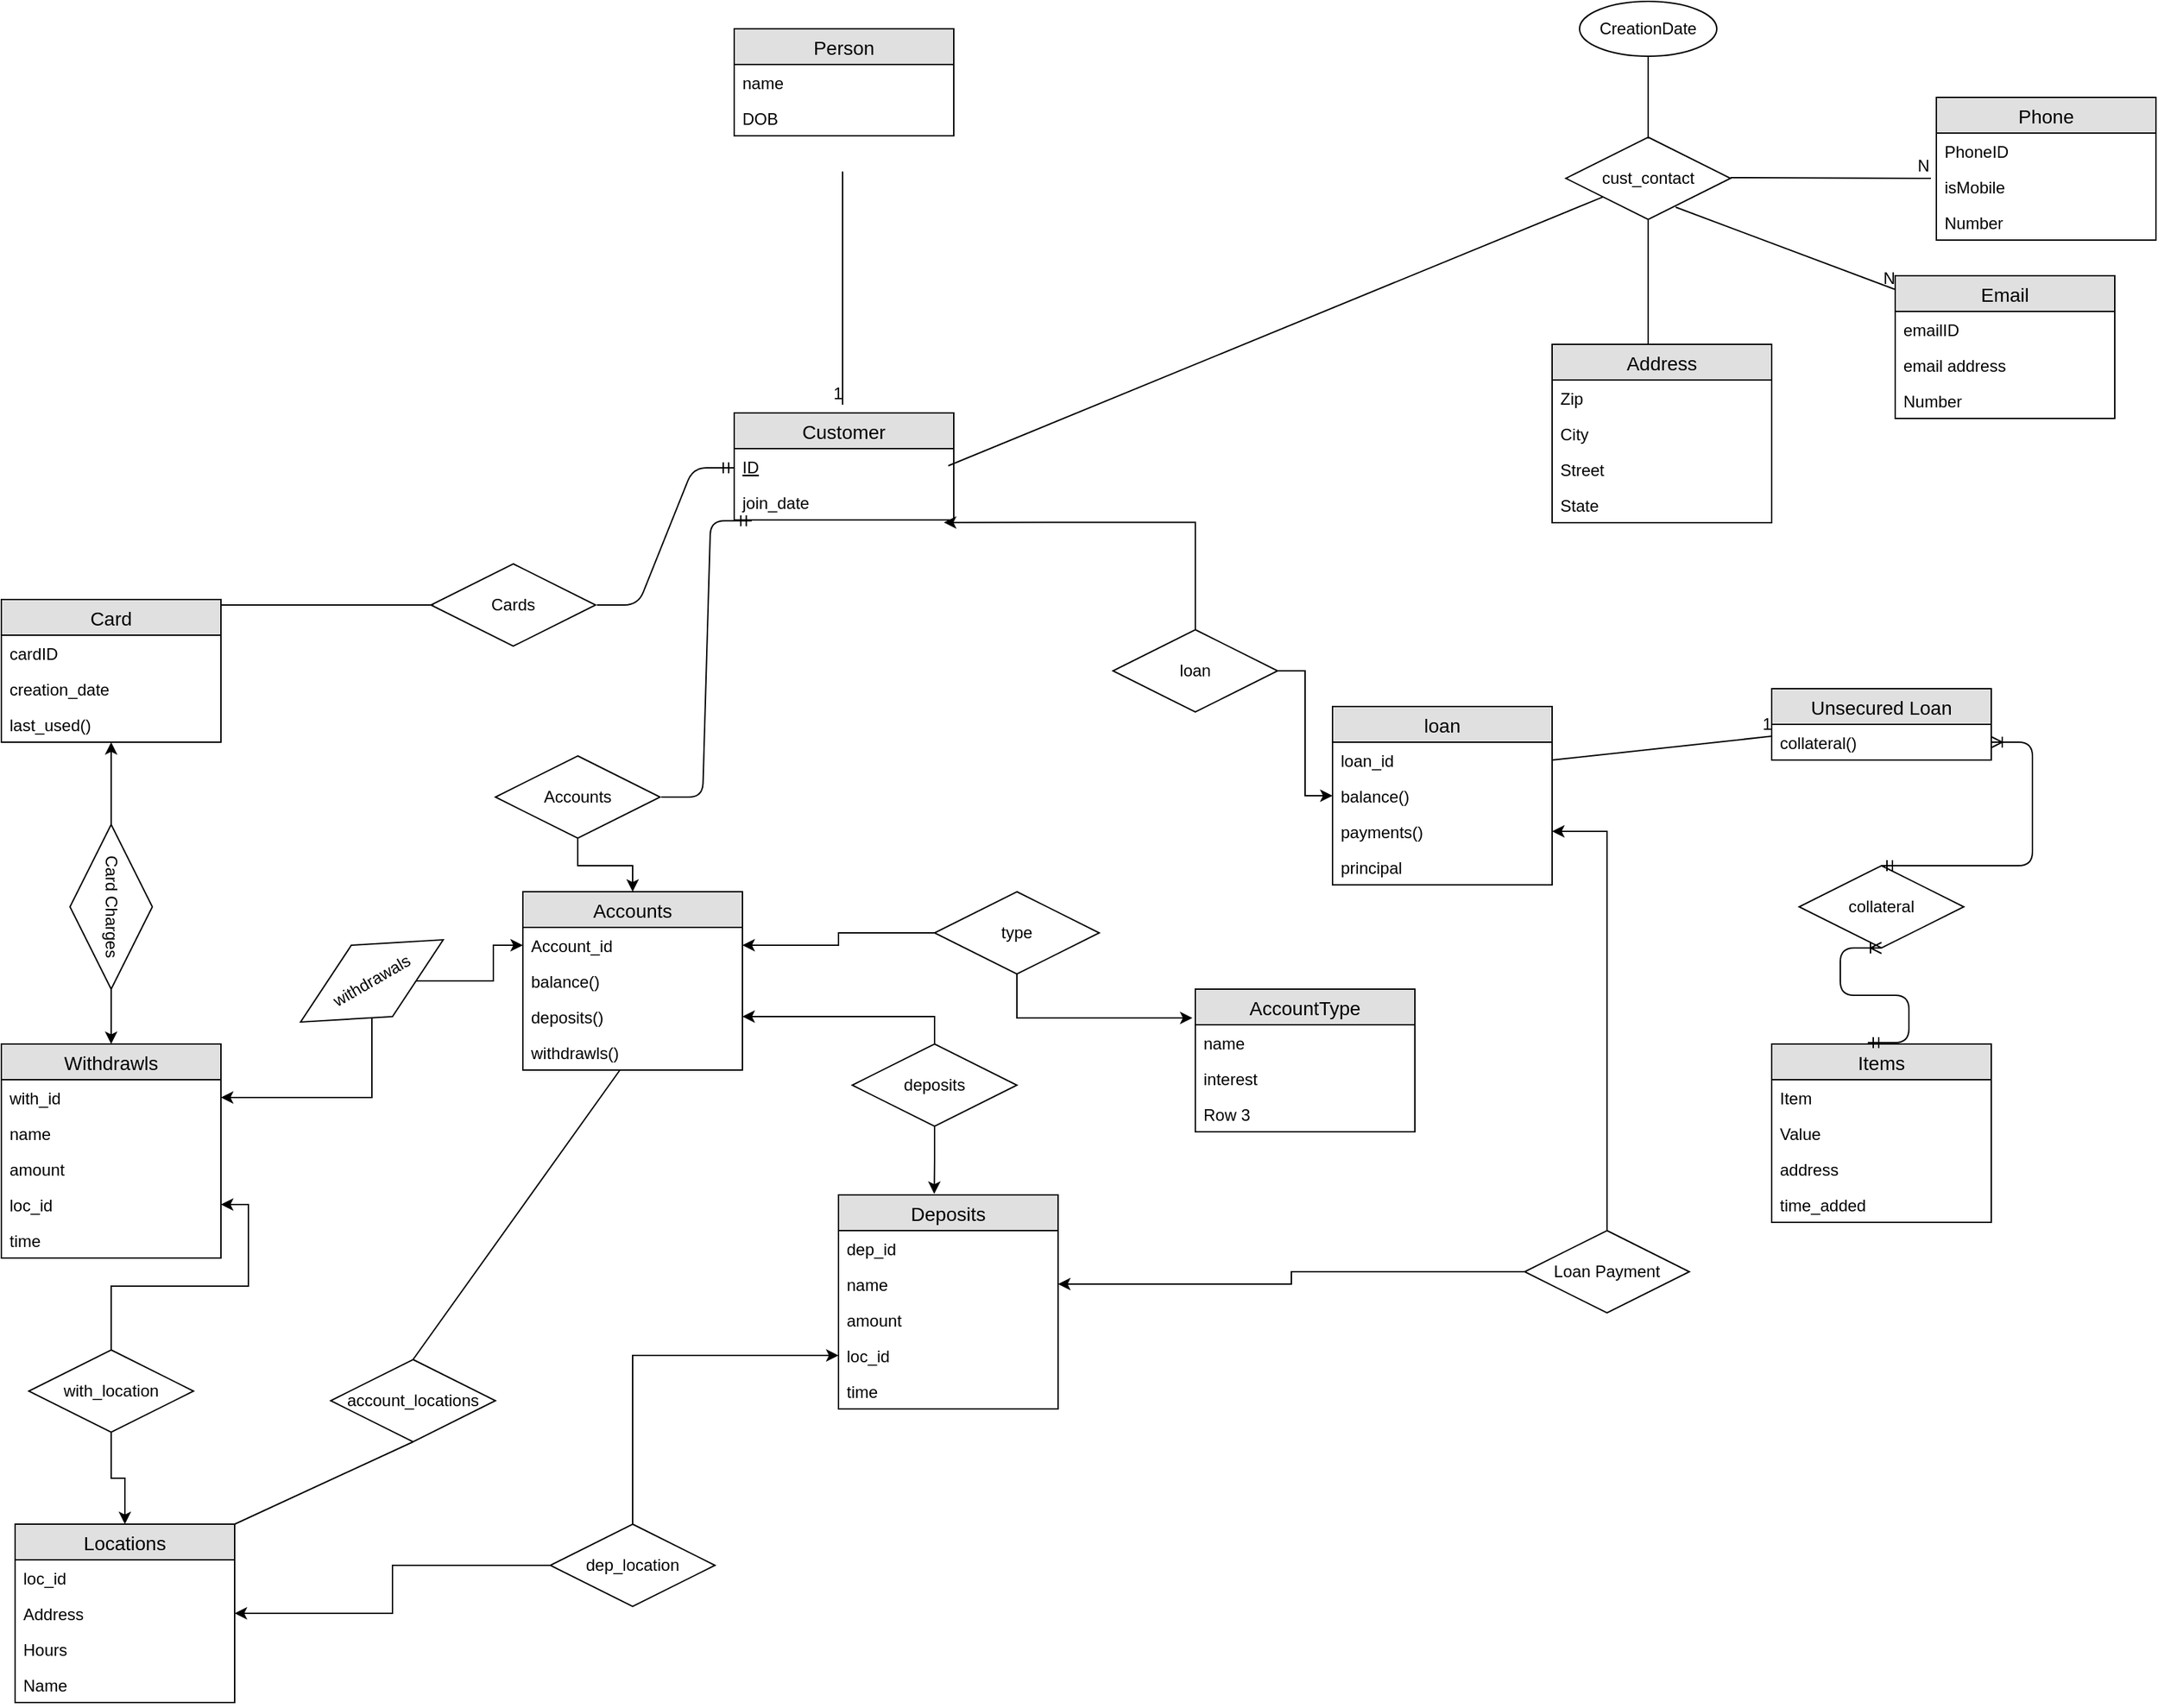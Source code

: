 <mxfile version="12.8.4" type="device"><diagram id="C5RBs43oDa-KdzZeNtuy" name="Page-1"><mxGraphModel dx="1240" dy="647" grid="1" gridSize="10" guides="1" tooltips="1" connect="1" arrows="1" fold="1" page="1" pageScale="1" pageWidth="1600" pageHeight="900" math="0" shadow="0"><root><mxCell id="WIyWlLk6GJQsqaUBKTNV-0"/><mxCell id="WIyWlLk6GJQsqaUBKTNV-1" parent="WIyWlLk6GJQsqaUBKTNV-0"/><mxCell id="SJOalxwXmV7CWsOkklW5-0" value="Person" style="swimlane;fontStyle=0;childLayout=stackLayout;horizontal=1;startSize=26;fillColor=#e0e0e0;horizontalStack=0;resizeParent=1;resizeParentMax=0;resizeLast=0;collapsible=1;marginBottom=0;swimlaneFillColor=#ffffff;align=center;fontSize=14;" parent="WIyWlLk6GJQsqaUBKTNV-1" vertex="1"><mxGeometry x="594" y="20" width="160" height="78" as="geometry"/></mxCell><mxCell id="SJOalxwXmV7CWsOkklW5-1" value="name&#10;" style="text;strokeColor=none;fillColor=none;spacingLeft=4;spacingRight=4;overflow=hidden;rotatable=0;points=[[0,0.5],[1,0.5]];portConstraint=eastwest;fontSize=12;" parent="SJOalxwXmV7CWsOkklW5-0" vertex="1"><mxGeometry y="26" width="160" height="26" as="geometry"/></mxCell><mxCell id="SJOalxwXmV7CWsOkklW5-3" value="DOB" style="text;strokeColor=none;fillColor=none;spacingLeft=4;spacingRight=4;overflow=hidden;rotatable=0;points=[[0,0.5],[1,0.5]];portConstraint=eastwest;fontSize=12;" parent="SJOalxwXmV7CWsOkklW5-0" vertex="1"><mxGeometry y="52" width="160" height="26" as="geometry"/></mxCell><mxCell id="SJOalxwXmV7CWsOkklW5-4" value="" style="endArrow=none;html=1;rounded=0;" parent="WIyWlLk6GJQsqaUBKTNV-1" edge="1"><mxGeometry relative="1" as="geometry"><mxPoint x="673" y="124" as="sourcePoint"/><mxPoint x="673" y="294" as="targetPoint"/></mxGeometry></mxCell><mxCell id="SJOalxwXmV7CWsOkklW5-5" value="1" style="resizable=0;html=1;align=right;verticalAlign=bottom;" parent="SJOalxwXmV7CWsOkklW5-4" connectable="0" vertex="1"><mxGeometry x="1" relative="1" as="geometry"/></mxCell><mxCell id="SJOalxwXmV7CWsOkklW5-6" value="Customer" style="swimlane;fontStyle=0;childLayout=stackLayout;horizontal=1;startSize=26;fillColor=#e0e0e0;horizontalStack=0;resizeParent=1;resizeParentMax=0;resizeLast=0;collapsible=1;marginBottom=0;swimlaneFillColor=#ffffff;align=center;fontSize=14;" parent="WIyWlLk6GJQsqaUBKTNV-1" vertex="1"><mxGeometry x="594" y="300" width="160" height="78" as="geometry"/></mxCell><mxCell id="SJOalxwXmV7CWsOkklW5-7" value="ID" style="text;strokeColor=none;fillColor=none;spacingLeft=4;spacingRight=4;overflow=hidden;rotatable=0;points=[[0,0.5],[1,0.5]];portConstraint=eastwest;fontSize=12;fontStyle=4" parent="SJOalxwXmV7CWsOkklW5-6" vertex="1"><mxGeometry y="26" width="160" height="26" as="geometry"/></mxCell><mxCell id="SJOalxwXmV7CWsOkklW5-8" value="join_date" style="text;strokeColor=none;fillColor=none;spacingLeft=4;spacingRight=4;overflow=hidden;rotatable=0;points=[[0,0.5],[1,0.5]];portConstraint=eastwest;fontSize=12;" parent="SJOalxwXmV7CWsOkklW5-6" vertex="1"><mxGeometry y="52" width="160" height="26" as="geometry"/></mxCell><mxCell id="SJOalxwXmV7CWsOkklW5-10" value="cust_contact" style="shape=rhombus;perimeter=rhombusPerimeter;whiteSpace=wrap;html=1;align=center;" parent="WIyWlLk6GJQsqaUBKTNV-1" vertex="1"><mxGeometry x="1200" y="99" width="120" height="60" as="geometry"/></mxCell><mxCell id="SJOalxwXmV7CWsOkklW5-12" value="" style="endArrow=none;html=1;rounded=0;" parent="WIyWlLk6GJQsqaUBKTNV-1" edge="1"><mxGeometry relative="1" as="geometry"><mxPoint x="1320" y="128.5" as="sourcePoint"/><mxPoint x="1466" y="129" as="targetPoint"/></mxGeometry></mxCell><mxCell id="SJOalxwXmV7CWsOkklW5-13" value="N" style="resizable=0;html=1;align=right;verticalAlign=bottom;" parent="SJOalxwXmV7CWsOkklW5-12" connectable="0" vertex="1"><mxGeometry x="1" relative="1" as="geometry"/></mxCell><mxCell id="SJOalxwXmV7CWsOkklW5-14" value="" style="endArrow=none;html=1;rounded=0;" parent="WIyWlLk6GJQsqaUBKTNV-1" target="SJOalxwXmV7CWsOkklW5-10" edge="1"><mxGeometry relative="1" as="geometry"><mxPoint x="750" y="338.5" as="sourcePoint"/><mxPoint x="900" y="339" as="targetPoint"/></mxGeometry></mxCell><mxCell id="SJOalxwXmV7CWsOkklW5-15" value="Phone" style="swimlane;fontStyle=0;childLayout=stackLayout;horizontal=1;startSize=26;fillColor=#e0e0e0;horizontalStack=0;resizeParent=1;resizeParentMax=0;resizeLast=0;collapsible=1;marginBottom=0;swimlaneFillColor=#ffffff;align=center;fontSize=14;" parent="WIyWlLk6GJQsqaUBKTNV-1" vertex="1"><mxGeometry x="1470" y="70" width="160" height="104" as="geometry"/></mxCell><mxCell id="SJOalxwXmV7CWsOkklW5-30" value="PhoneID" style="text;strokeColor=none;fillColor=none;spacingLeft=4;spacingRight=4;overflow=hidden;rotatable=0;points=[[0,0.5],[1,0.5]];portConstraint=eastwest;fontSize=12;" parent="SJOalxwXmV7CWsOkklW5-15" vertex="1"><mxGeometry y="26" width="160" height="26" as="geometry"/></mxCell><mxCell id="SJOalxwXmV7CWsOkklW5-17" value="isMobile" style="text;strokeColor=none;fillColor=none;spacingLeft=4;spacingRight=4;overflow=hidden;rotatable=0;points=[[0,0.5],[1,0.5]];portConstraint=eastwest;fontSize=12;" parent="SJOalxwXmV7CWsOkklW5-15" vertex="1"><mxGeometry y="52" width="160" height="26" as="geometry"/></mxCell><mxCell id="SJOalxwXmV7CWsOkklW5-18" value="Number" style="text;strokeColor=none;fillColor=none;spacingLeft=4;spacingRight=4;overflow=hidden;rotatable=0;points=[[0,0.5],[1,0.5]];portConstraint=eastwest;fontSize=12;" parent="SJOalxwXmV7CWsOkklW5-15" vertex="1"><mxGeometry y="78" width="160" height="26" as="geometry"/></mxCell><mxCell id="SJOalxwXmV7CWsOkklW5-19" value="" style="endArrow=none;html=1;rounded=0;" parent="WIyWlLk6GJQsqaUBKTNV-1" edge="1"><mxGeometry relative="1" as="geometry"><mxPoint x="1280" y="150" as="sourcePoint"/><mxPoint x="1440" y="210" as="targetPoint"/></mxGeometry></mxCell><mxCell id="SJOalxwXmV7CWsOkklW5-20" value="N" style="resizable=0;html=1;align=right;verticalAlign=bottom;" parent="SJOalxwXmV7CWsOkklW5-19" connectable="0" vertex="1"><mxGeometry x="1" relative="1" as="geometry"/></mxCell><mxCell id="SJOalxwXmV7CWsOkklW5-21" value="Email" style="swimlane;fontStyle=0;childLayout=stackLayout;horizontal=1;startSize=26;fillColor=#e0e0e0;horizontalStack=0;resizeParent=1;resizeParentMax=0;resizeLast=0;collapsible=1;marginBottom=0;swimlaneFillColor=#ffffff;align=center;fontSize=14;" parent="WIyWlLk6GJQsqaUBKTNV-1" vertex="1"><mxGeometry x="1440" y="200" width="160" height="104" as="geometry"/></mxCell><mxCell id="SJOalxwXmV7CWsOkklW5-32" value="emailID" style="text;strokeColor=none;fillColor=none;spacingLeft=4;spacingRight=4;overflow=hidden;rotatable=0;points=[[0,0.5],[1,0.5]];portConstraint=eastwest;fontSize=12;" parent="SJOalxwXmV7CWsOkklW5-21" vertex="1"><mxGeometry y="26" width="160" height="26" as="geometry"/></mxCell><mxCell id="SJOalxwXmV7CWsOkklW5-22" value="email address" style="text;strokeColor=none;fillColor=none;spacingLeft=4;spacingRight=4;overflow=hidden;rotatable=0;points=[[0,0.5],[1,0.5]];portConstraint=eastwest;fontSize=12;" parent="SJOalxwXmV7CWsOkklW5-21" vertex="1"><mxGeometry y="52" width="160" height="26" as="geometry"/></mxCell><mxCell id="SJOalxwXmV7CWsOkklW5-23" value="Number" style="text;strokeColor=none;fillColor=none;spacingLeft=4;spacingRight=4;overflow=hidden;rotatable=0;points=[[0,0.5],[1,0.5]];portConstraint=eastwest;fontSize=12;" parent="SJOalxwXmV7CWsOkklW5-21" vertex="1"><mxGeometry y="78" width="160" height="26" as="geometry"/></mxCell><mxCell id="SJOalxwXmV7CWsOkklW5-33" value="CreationDate" style="ellipse;whiteSpace=wrap;html=1;align=center;" parent="WIyWlLk6GJQsqaUBKTNV-1" vertex="1"><mxGeometry x="1210" width="100" height="40" as="geometry"/></mxCell><mxCell id="SJOalxwXmV7CWsOkklW5-34" value="" style="endArrow=none;html=1;rounded=0;entryX=0.5;entryY=1;entryDx=0;entryDy=0;" parent="WIyWlLk6GJQsqaUBKTNV-1" target="SJOalxwXmV7CWsOkklW5-33" edge="1"><mxGeometry relative="1" as="geometry"><mxPoint x="1260" y="100" as="sourcePoint"/><mxPoint x="1420" y="100" as="targetPoint"/></mxGeometry></mxCell><mxCell id="SJOalxwXmV7CWsOkklW5-35" value="" style="endArrow=none;html=1;rounded=0;" parent="WIyWlLk6GJQsqaUBKTNV-1" edge="1"><mxGeometry relative="1" as="geometry"><mxPoint x="1260" y="159" as="sourcePoint"/><mxPoint x="1260" y="260" as="targetPoint"/></mxGeometry></mxCell><mxCell id="SJOalxwXmV7CWsOkklW5-36" value="Address" style="swimlane;fontStyle=0;childLayout=stackLayout;horizontal=1;startSize=26;fillColor=#e0e0e0;horizontalStack=0;resizeParent=1;resizeParentMax=0;resizeLast=0;collapsible=1;marginBottom=0;swimlaneFillColor=#ffffff;align=center;fontSize=14;" parent="WIyWlLk6GJQsqaUBKTNV-1" vertex="1"><mxGeometry x="1190" y="250" width="160" height="130" as="geometry"/></mxCell><mxCell id="SJOalxwXmV7CWsOkklW5-40" value="Zip" style="text;strokeColor=none;fillColor=none;spacingLeft=4;spacingRight=4;overflow=hidden;rotatable=0;points=[[0,0.5],[1,0.5]];portConstraint=eastwest;fontSize=12;" parent="SJOalxwXmV7CWsOkklW5-36" vertex="1"><mxGeometry y="26" width="160" height="26" as="geometry"/></mxCell><mxCell id="SJOalxwXmV7CWsOkklW5-37" value="City" style="text;strokeColor=none;fillColor=none;spacingLeft=4;spacingRight=4;overflow=hidden;rotatable=0;points=[[0,0.5],[1,0.5]];portConstraint=eastwest;fontSize=12;" parent="SJOalxwXmV7CWsOkklW5-36" vertex="1"><mxGeometry y="52" width="160" height="26" as="geometry"/></mxCell><mxCell id="SJOalxwXmV7CWsOkklW5-38" value="Street" style="text;strokeColor=none;fillColor=none;spacingLeft=4;spacingRight=4;overflow=hidden;rotatable=0;points=[[0,0.5],[1,0.5]];portConstraint=eastwest;fontSize=12;" parent="SJOalxwXmV7CWsOkklW5-36" vertex="1"><mxGeometry y="78" width="160" height="26" as="geometry"/></mxCell><mxCell id="SJOalxwXmV7CWsOkklW5-39" value="State" style="text;strokeColor=none;fillColor=none;spacingLeft=4;spacingRight=4;overflow=hidden;rotatable=0;points=[[0,0.5],[1,0.5]];portConstraint=eastwest;fontSize=12;" parent="SJOalxwXmV7CWsOkklW5-36" vertex="1"><mxGeometry y="104" width="160" height="26" as="geometry"/></mxCell><mxCell id="SJOalxwXmV7CWsOkklW5-42" value="" style="edgeStyle=entityRelationEdgeStyle;fontSize=12;html=1;endArrow=ERmandOne;" parent="WIyWlLk6GJQsqaUBKTNV-1" edge="1"><mxGeometry width="100" height="100" relative="1" as="geometry"><mxPoint x="494" y="440" as="sourcePoint"/><mxPoint x="594" y="340" as="targetPoint"/></mxGeometry></mxCell><mxCell id="SJOalxwXmV7CWsOkklW5-43" value="Cards" style="shape=rhombus;perimeter=rhombusPerimeter;whiteSpace=wrap;html=1;align=center;" parent="WIyWlLk6GJQsqaUBKTNV-1" vertex="1"><mxGeometry x="373" y="410" width="120" height="60" as="geometry"/></mxCell><mxCell id="SJOalxwXmV7CWsOkklW5-44" value="" style="endArrow=none;html=1;rounded=0;" parent="WIyWlLk6GJQsqaUBKTNV-1" edge="1"><mxGeometry relative="1" as="geometry"><mxPoint x="215" y="440" as="sourcePoint"/><mxPoint x="375" y="440" as="targetPoint"/></mxGeometry></mxCell><mxCell id="SJOalxwXmV7CWsOkklW5-49" value="Card" style="swimlane;fontStyle=0;childLayout=stackLayout;horizontal=1;startSize=26;fillColor=#e0e0e0;horizontalStack=0;resizeParent=1;resizeParentMax=0;resizeLast=0;collapsible=1;marginBottom=0;swimlaneFillColor=#ffffff;align=center;fontSize=14;" parent="WIyWlLk6GJQsqaUBKTNV-1" vertex="1"><mxGeometry x="60" y="436" width="160" height="104" as="geometry"/></mxCell><mxCell id="SJOalxwXmV7CWsOkklW5-50" value="cardID" style="text;strokeColor=none;fillColor=none;spacingLeft=4;spacingRight=4;overflow=hidden;rotatable=0;points=[[0,0.5],[1,0.5]];portConstraint=eastwest;fontSize=12;" parent="SJOalxwXmV7CWsOkklW5-49" vertex="1"><mxGeometry y="26" width="160" height="26" as="geometry"/></mxCell><mxCell id="SJOalxwXmV7CWsOkklW5-51" value="creation_date" style="text;strokeColor=none;fillColor=none;spacingLeft=4;spacingRight=4;overflow=hidden;rotatable=0;points=[[0,0.5],[1,0.5]];portConstraint=eastwest;fontSize=12;" parent="SJOalxwXmV7CWsOkklW5-49" vertex="1"><mxGeometry y="52" width="160" height="26" as="geometry"/></mxCell><mxCell id="SJOalxwXmV7CWsOkklW5-52" value="last_used()" style="text;strokeColor=none;fillColor=none;spacingLeft=4;spacingRight=4;overflow=hidden;rotatable=0;points=[[0,0.5],[1,0.5]];portConstraint=eastwest;fontSize=12;" parent="SJOalxwXmV7CWsOkklW5-49" vertex="1"><mxGeometry y="78" width="160" height="26" as="geometry"/></mxCell><mxCell id="SJOalxwXmV7CWsOkklW5-61" style="edgeStyle=orthogonalEdgeStyle;rounded=0;orthogonalLoop=1;jettySize=auto;html=1;" parent="WIyWlLk6GJQsqaUBKTNV-1" source="SJOalxwXmV7CWsOkklW5-57" target="SJOalxwXmV7CWsOkklW5-49" edge="1"><mxGeometry relative="1" as="geometry"/></mxCell><mxCell id="SJOalxwXmV7CWsOkklW5-68" style="edgeStyle=orthogonalEdgeStyle;rounded=0;orthogonalLoop=1;jettySize=auto;html=1;" parent="WIyWlLk6GJQsqaUBKTNV-1" source="SJOalxwXmV7CWsOkklW5-57" target="SJOalxwXmV7CWsOkklW5-62" edge="1"><mxGeometry relative="1" as="geometry"/></mxCell><mxCell id="SJOalxwXmV7CWsOkklW5-57" value="Card Charges&lt;br&gt;" style="shape=rhombus;perimeter=rhombusPerimeter;whiteSpace=wrap;html=1;align=center;rotation=90;" parent="WIyWlLk6GJQsqaUBKTNV-1" vertex="1"><mxGeometry x="80" y="630" width="120" height="60" as="geometry"/></mxCell><mxCell id="SJOalxwXmV7CWsOkklW5-62" value="Withdrawls" style="swimlane;fontStyle=0;childLayout=stackLayout;horizontal=1;startSize=26;fillColor=#e0e0e0;horizontalStack=0;resizeParent=1;resizeParentMax=0;resizeLast=0;collapsible=1;marginBottom=0;swimlaneFillColor=#ffffff;align=center;fontSize=14;" parent="WIyWlLk6GJQsqaUBKTNV-1" vertex="1"><mxGeometry x="60" y="760" width="160" height="156" as="geometry"/></mxCell><mxCell id="SJOalxwXmV7CWsOkklW5-63" value="with_id" style="text;strokeColor=none;fillColor=none;spacingLeft=4;spacingRight=4;overflow=hidden;rotatable=0;points=[[0,0.5],[1,0.5]];portConstraint=eastwest;fontSize=12;" parent="SJOalxwXmV7CWsOkklW5-62" vertex="1"><mxGeometry y="26" width="160" height="26" as="geometry"/></mxCell><mxCell id="SJOalxwXmV7CWsOkklW5-64" value="name" style="text;strokeColor=none;fillColor=none;spacingLeft=4;spacingRight=4;overflow=hidden;rotatable=0;points=[[0,0.5],[1,0.5]];portConstraint=eastwest;fontSize=12;" parent="SJOalxwXmV7CWsOkklW5-62" vertex="1"><mxGeometry y="52" width="160" height="26" as="geometry"/></mxCell><mxCell id="SJOalxwXmV7CWsOkklW5-65" value="amount" style="text;strokeColor=none;fillColor=none;spacingLeft=4;spacingRight=4;overflow=hidden;rotatable=0;points=[[0,0.5],[1,0.5]];portConstraint=eastwest;fontSize=12;" parent="SJOalxwXmV7CWsOkklW5-62" vertex="1"><mxGeometry y="78" width="160" height="26" as="geometry"/></mxCell><mxCell id="SJOalxwXmV7CWsOkklW5-66" value="loc_id" style="text;strokeColor=none;fillColor=none;spacingLeft=4;spacingRight=4;overflow=hidden;rotatable=0;points=[[0,0.5],[1,0.5]];portConstraint=eastwest;fontSize=12;" parent="SJOalxwXmV7CWsOkklW5-62" vertex="1"><mxGeometry y="104" width="160" height="26" as="geometry"/></mxCell><mxCell id="SJOalxwXmV7CWsOkklW5-67" value="time" style="text;strokeColor=none;fillColor=none;spacingLeft=4;spacingRight=4;overflow=hidden;rotatable=0;points=[[0,0.5],[1,0.5]];portConstraint=eastwest;fontSize=12;" parent="SJOalxwXmV7CWsOkklW5-62" vertex="1"><mxGeometry y="130" width="160" height="26" as="geometry"/></mxCell><mxCell id="SJOalxwXmV7CWsOkklW5-69" value="" style="edgeStyle=entityRelationEdgeStyle;fontSize=12;html=1;endArrow=ERmandOne;entryX=0.08;entryY=1.025;entryDx=0;entryDy=0;entryPerimeter=0;" parent="WIyWlLk6GJQsqaUBKTNV-1" target="SJOalxwXmV7CWsOkklW5-8" edge="1"><mxGeometry width="100" height="100" relative="1" as="geometry"><mxPoint x="541.0" y="580" as="sourcePoint"/><mxPoint x="641.0" y="480" as="targetPoint"/></mxGeometry></mxCell><mxCell id="SJOalxwXmV7CWsOkklW5-75" style="edgeStyle=orthogonalEdgeStyle;rounded=0;orthogonalLoop=1;jettySize=auto;html=1;" parent="WIyWlLk6GJQsqaUBKTNV-1" source="SJOalxwXmV7CWsOkklW5-70" target="SJOalxwXmV7CWsOkklW5-71" edge="1"><mxGeometry relative="1" as="geometry"/></mxCell><mxCell id="SJOalxwXmV7CWsOkklW5-70" value="Accounts" style="shape=rhombus;perimeter=rhombusPerimeter;whiteSpace=wrap;html=1;align=center;" parent="WIyWlLk6GJQsqaUBKTNV-1" vertex="1"><mxGeometry x="420" y="550" width="120" height="60" as="geometry"/></mxCell><mxCell id="SJOalxwXmV7CWsOkklW5-71" value="Accounts" style="swimlane;fontStyle=0;childLayout=stackLayout;horizontal=1;startSize=26;fillColor=#e0e0e0;horizontalStack=0;resizeParent=1;resizeParentMax=0;resizeLast=0;collapsible=1;marginBottom=0;swimlaneFillColor=#ffffff;align=center;fontSize=14;" parent="WIyWlLk6GJQsqaUBKTNV-1" vertex="1"><mxGeometry x="440" y="649" width="160" height="130" as="geometry"/></mxCell><mxCell id="SJOalxwXmV7CWsOkklW5-72" value="Account_id" style="text;strokeColor=none;fillColor=none;spacingLeft=4;spacingRight=4;overflow=hidden;rotatable=0;points=[[0,0.5],[1,0.5]];portConstraint=eastwest;fontSize=12;" parent="SJOalxwXmV7CWsOkklW5-71" vertex="1"><mxGeometry y="26" width="160" height="26" as="geometry"/></mxCell><mxCell id="SJOalxwXmV7CWsOkklW5-73" value="balance()" style="text;strokeColor=none;fillColor=none;spacingLeft=4;spacingRight=4;overflow=hidden;rotatable=0;points=[[0,0.5],[1,0.5]];portConstraint=eastwest;fontSize=12;" parent="SJOalxwXmV7CWsOkklW5-71" vertex="1"><mxGeometry y="52" width="160" height="26" as="geometry"/></mxCell><mxCell id="SJOalxwXmV7CWsOkklW5-76" value="deposits()" style="text;strokeColor=none;fillColor=none;spacingLeft=4;spacingRight=4;overflow=hidden;rotatable=0;points=[[0,0.5],[1,0.5]];portConstraint=eastwest;fontSize=12;" parent="SJOalxwXmV7CWsOkklW5-71" vertex="1"><mxGeometry y="78" width="160" height="26" as="geometry"/></mxCell><mxCell id="SJOalxwXmV7CWsOkklW5-74" value="withdrawls()" style="text;strokeColor=none;fillColor=none;spacingLeft=4;spacingRight=4;overflow=hidden;rotatable=0;points=[[0,0.5],[1,0.5]];portConstraint=eastwest;fontSize=12;" parent="SJOalxwXmV7CWsOkklW5-71" vertex="1"><mxGeometry y="104" width="160" height="26" as="geometry"/></mxCell><mxCell id="SJOalxwXmV7CWsOkklW5-78" style="edgeStyle=orthogonalEdgeStyle;rounded=0;orthogonalLoop=1;jettySize=auto;html=1;entryX=1;entryY=0.5;entryDx=0;entryDy=0;" parent="WIyWlLk6GJQsqaUBKTNV-1" source="SJOalxwXmV7CWsOkklW5-77" target="SJOalxwXmV7CWsOkklW5-63" edge="1"><mxGeometry relative="1" as="geometry"/></mxCell><mxCell id="SJOalxwXmV7CWsOkklW5-79" style="edgeStyle=orthogonalEdgeStyle;rounded=0;orthogonalLoop=1;jettySize=auto;html=1;" parent="WIyWlLk6GJQsqaUBKTNV-1" source="SJOalxwXmV7CWsOkklW5-77" target="SJOalxwXmV7CWsOkklW5-72" edge="1"><mxGeometry relative="1" as="geometry"/></mxCell><mxCell id="SJOalxwXmV7CWsOkklW5-77" value="withdrawals" style="shape=rhombus;perimeter=rhombusPerimeter;whiteSpace=wrap;html=1;align=center;rotation=-30;" parent="WIyWlLk6GJQsqaUBKTNV-1" vertex="1"><mxGeometry x="270" y="684" width="120" height="60" as="geometry"/></mxCell><mxCell id="SJOalxwXmV7CWsOkklW5-81" style="edgeStyle=orthogonalEdgeStyle;rounded=0;orthogonalLoop=1;jettySize=auto;html=1;entryX=1;entryY=0.5;entryDx=0;entryDy=0;" parent="WIyWlLk6GJQsqaUBKTNV-1" source="SJOalxwXmV7CWsOkklW5-80" target="SJOalxwXmV7CWsOkklW5-76" edge="1"><mxGeometry relative="1" as="geometry"/></mxCell><mxCell id="SJOalxwXmV7CWsOkklW5-92" style="edgeStyle=orthogonalEdgeStyle;rounded=0;orthogonalLoop=1;jettySize=auto;html=1;entryX=0.436;entryY=-0.005;entryDx=0;entryDy=0;entryPerimeter=0;" parent="WIyWlLk6GJQsqaUBKTNV-1" source="SJOalxwXmV7CWsOkklW5-80" target="SJOalxwXmV7CWsOkklW5-86" edge="1"><mxGeometry relative="1" as="geometry"/></mxCell><mxCell id="SJOalxwXmV7CWsOkklW5-80" value="deposits" style="shape=rhombus;perimeter=rhombusPerimeter;whiteSpace=wrap;html=1;align=center;" parent="WIyWlLk6GJQsqaUBKTNV-1" vertex="1"><mxGeometry x="680" y="760" width="120" height="60" as="geometry"/></mxCell><mxCell id="SJOalxwXmV7CWsOkklW5-86" value="Deposits" style="swimlane;fontStyle=0;childLayout=stackLayout;horizontal=1;startSize=26;fillColor=#e0e0e0;horizontalStack=0;resizeParent=1;resizeParentMax=0;resizeLast=0;collapsible=1;marginBottom=0;swimlaneFillColor=#ffffff;align=center;fontSize=14;" parent="WIyWlLk6GJQsqaUBKTNV-1" vertex="1"><mxGeometry x="670" y="870" width="160" height="156" as="geometry"/></mxCell><mxCell id="SJOalxwXmV7CWsOkklW5-87" value="dep_id" style="text;strokeColor=none;fillColor=none;spacingLeft=4;spacingRight=4;overflow=hidden;rotatable=0;points=[[0,0.5],[1,0.5]];portConstraint=eastwest;fontSize=12;" parent="SJOalxwXmV7CWsOkklW5-86" vertex="1"><mxGeometry y="26" width="160" height="26" as="geometry"/></mxCell><mxCell id="SJOalxwXmV7CWsOkklW5-88" value="name" style="text;strokeColor=none;fillColor=none;spacingLeft=4;spacingRight=4;overflow=hidden;rotatable=0;points=[[0,0.5],[1,0.5]];portConstraint=eastwest;fontSize=12;" parent="SJOalxwXmV7CWsOkklW5-86" vertex="1"><mxGeometry y="52" width="160" height="26" as="geometry"/></mxCell><mxCell id="SJOalxwXmV7CWsOkklW5-89" value="amount" style="text;strokeColor=none;fillColor=none;spacingLeft=4;spacingRight=4;overflow=hidden;rotatable=0;points=[[0,0.5],[1,0.5]];portConstraint=eastwest;fontSize=12;" parent="SJOalxwXmV7CWsOkklW5-86" vertex="1"><mxGeometry y="78" width="160" height="26" as="geometry"/></mxCell><mxCell id="SJOalxwXmV7CWsOkklW5-90" value="loc_id" style="text;strokeColor=none;fillColor=none;spacingLeft=4;spacingRight=4;overflow=hidden;rotatable=0;points=[[0,0.5],[1,0.5]];portConstraint=eastwest;fontSize=12;" parent="SJOalxwXmV7CWsOkklW5-86" vertex="1"><mxGeometry y="104" width="160" height="26" as="geometry"/></mxCell><mxCell id="SJOalxwXmV7CWsOkklW5-91" value="time" style="text;strokeColor=none;fillColor=none;spacingLeft=4;spacingRight=4;overflow=hidden;rotatable=0;points=[[0,0.5],[1,0.5]];portConstraint=eastwest;fontSize=12;" parent="SJOalxwXmV7CWsOkklW5-86" vertex="1"><mxGeometry y="130" width="160" height="26" as="geometry"/></mxCell><mxCell id="SJOalxwXmV7CWsOkklW5-94" style="edgeStyle=orthogonalEdgeStyle;rounded=0;orthogonalLoop=1;jettySize=auto;html=1;" parent="WIyWlLk6GJQsqaUBKTNV-1" source="SJOalxwXmV7CWsOkklW5-93" target="SJOalxwXmV7CWsOkklW5-72" edge="1"><mxGeometry relative="1" as="geometry"/></mxCell><mxCell id="SJOalxwXmV7CWsOkklW5-99" style="edgeStyle=orthogonalEdgeStyle;rounded=0;orthogonalLoop=1;jettySize=auto;html=1;entryX=-0.013;entryY=-0.192;entryDx=0;entryDy=0;entryPerimeter=0;" parent="WIyWlLk6GJQsqaUBKTNV-1" source="SJOalxwXmV7CWsOkklW5-93" target="SJOalxwXmV7CWsOkklW5-96" edge="1"><mxGeometry relative="1" as="geometry"/></mxCell><mxCell id="SJOalxwXmV7CWsOkklW5-93" value="type" style="shape=rhombus;perimeter=rhombusPerimeter;whiteSpace=wrap;html=1;align=center;" parent="WIyWlLk6GJQsqaUBKTNV-1" vertex="1"><mxGeometry x="740" y="649" width="120" height="60" as="geometry"/></mxCell><mxCell id="SJOalxwXmV7CWsOkklW5-95" value="AccountType" style="swimlane;fontStyle=0;childLayout=stackLayout;horizontal=1;startSize=26;fillColor=#e0e0e0;horizontalStack=0;resizeParent=1;resizeParentMax=0;resizeLast=0;collapsible=1;marginBottom=0;swimlaneFillColor=#ffffff;align=center;fontSize=14;" parent="WIyWlLk6GJQsqaUBKTNV-1" vertex="1"><mxGeometry x="930" y="720" width="160" height="104" as="geometry"/></mxCell><mxCell id="SJOalxwXmV7CWsOkklW5-96" value="name" style="text;strokeColor=none;fillColor=none;spacingLeft=4;spacingRight=4;overflow=hidden;rotatable=0;points=[[0,0.5],[1,0.5]];portConstraint=eastwest;fontSize=12;" parent="SJOalxwXmV7CWsOkklW5-95" vertex="1"><mxGeometry y="26" width="160" height="26" as="geometry"/></mxCell><mxCell id="SJOalxwXmV7CWsOkklW5-97" value="interest" style="text;strokeColor=none;fillColor=none;spacingLeft=4;spacingRight=4;overflow=hidden;rotatable=0;points=[[0,0.5],[1,0.5]];portConstraint=eastwest;fontSize=12;" parent="SJOalxwXmV7CWsOkklW5-95" vertex="1"><mxGeometry y="52" width="160" height="26" as="geometry"/></mxCell><mxCell id="SJOalxwXmV7CWsOkklW5-98" value="Row 3" style="text;strokeColor=none;fillColor=none;spacingLeft=4;spacingRight=4;overflow=hidden;rotatable=0;points=[[0,0.5],[1,0.5]];portConstraint=eastwest;fontSize=12;" parent="SJOalxwXmV7CWsOkklW5-95" vertex="1"><mxGeometry y="78" width="160" height="26" as="geometry"/></mxCell><mxCell id="SJOalxwXmV7CWsOkklW5-101" style="edgeStyle=orthogonalEdgeStyle;rounded=0;orthogonalLoop=1;jettySize=auto;html=1;entryX=0.955;entryY=1.07;entryDx=0;entryDy=0;entryPerimeter=0;" parent="WIyWlLk6GJQsqaUBKTNV-1" source="SJOalxwXmV7CWsOkklW5-100" target="SJOalxwXmV7CWsOkklW5-8" edge="1"><mxGeometry relative="1" as="geometry"/></mxCell><mxCell id="SJOalxwXmV7CWsOkklW5-107" style="edgeStyle=orthogonalEdgeStyle;rounded=0;orthogonalLoop=1;jettySize=auto;html=1;" parent="WIyWlLk6GJQsqaUBKTNV-1" source="SJOalxwXmV7CWsOkklW5-100" target="SJOalxwXmV7CWsOkklW5-102" edge="1"><mxGeometry relative="1" as="geometry"/></mxCell><mxCell id="SJOalxwXmV7CWsOkklW5-100" value="loan" style="shape=rhombus;perimeter=rhombusPerimeter;whiteSpace=wrap;html=1;align=center;" parent="WIyWlLk6GJQsqaUBKTNV-1" vertex="1"><mxGeometry x="870" y="458" width="120" height="60" as="geometry"/></mxCell><mxCell id="SJOalxwXmV7CWsOkklW5-102" value="loan" style="swimlane;fontStyle=0;childLayout=stackLayout;horizontal=1;startSize=26;fillColor=#e0e0e0;horizontalStack=0;resizeParent=1;resizeParentMax=0;resizeLast=0;collapsible=1;marginBottom=0;swimlaneFillColor=#ffffff;align=center;fontSize=14;" parent="WIyWlLk6GJQsqaUBKTNV-1" vertex="1"><mxGeometry x="1030" y="514" width="160" height="130" as="geometry"/></mxCell><mxCell id="SJOalxwXmV7CWsOkklW5-103" value="loan_id" style="text;strokeColor=none;fillColor=none;spacingLeft=4;spacingRight=4;overflow=hidden;rotatable=0;points=[[0,0.5],[1,0.5]];portConstraint=eastwest;fontSize=12;" parent="SJOalxwXmV7CWsOkklW5-102" vertex="1"><mxGeometry y="26" width="160" height="26" as="geometry"/></mxCell><mxCell id="SJOalxwXmV7CWsOkklW5-104" value="balance()" style="text;strokeColor=none;fillColor=none;spacingLeft=4;spacingRight=4;overflow=hidden;rotatable=0;points=[[0,0.5],[1,0.5]];portConstraint=eastwest;fontSize=12;" parent="SJOalxwXmV7CWsOkklW5-102" vertex="1"><mxGeometry y="52" width="160" height="26" as="geometry"/></mxCell><mxCell id="SJOalxwXmV7CWsOkklW5-105" value="payments()" style="text;strokeColor=none;fillColor=none;spacingLeft=4;spacingRight=4;overflow=hidden;rotatable=0;points=[[0,0.5],[1,0.5]];portConstraint=eastwest;fontSize=12;" parent="SJOalxwXmV7CWsOkklW5-102" vertex="1"><mxGeometry y="78" width="160" height="26" as="geometry"/></mxCell><mxCell id="SJOalxwXmV7CWsOkklW5-106" value="principal" style="text;strokeColor=none;fillColor=none;spacingLeft=4;spacingRight=4;overflow=hidden;rotatable=0;points=[[0,0.5],[1,0.5]];portConstraint=eastwest;fontSize=12;" parent="SJOalxwXmV7CWsOkklW5-102" vertex="1"><mxGeometry y="104" width="160" height="26" as="geometry"/></mxCell><mxCell id="SJOalxwXmV7CWsOkklW5-109" style="edgeStyle=orthogonalEdgeStyle;rounded=0;orthogonalLoop=1;jettySize=auto;html=1;" parent="WIyWlLk6GJQsqaUBKTNV-1" source="SJOalxwXmV7CWsOkklW5-108" target="SJOalxwXmV7CWsOkklW5-105" edge="1"><mxGeometry relative="1" as="geometry"/></mxCell><mxCell id="SJOalxwXmV7CWsOkklW5-110" style="edgeStyle=orthogonalEdgeStyle;rounded=0;orthogonalLoop=1;jettySize=auto;html=1;entryX=1;entryY=0.5;entryDx=0;entryDy=0;" parent="WIyWlLk6GJQsqaUBKTNV-1" source="SJOalxwXmV7CWsOkklW5-108" target="SJOalxwXmV7CWsOkklW5-88" edge="1"><mxGeometry relative="1" as="geometry"/></mxCell><mxCell id="SJOalxwXmV7CWsOkklW5-108" value="Loan Payment" style="shape=rhombus;perimeter=rhombusPerimeter;whiteSpace=wrap;html=1;align=center;" parent="WIyWlLk6GJQsqaUBKTNV-1" vertex="1"><mxGeometry x="1170" y="896" width="120" height="60" as="geometry"/></mxCell><mxCell id="2ycP82oEepqK2rCVVMqI-0" value="Locations" style="swimlane;fontStyle=0;childLayout=stackLayout;horizontal=1;startSize=26;fillColor=#e0e0e0;horizontalStack=0;resizeParent=1;resizeParentMax=0;resizeLast=0;collapsible=1;marginBottom=0;swimlaneFillColor=#ffffff;align=center;fontSize=14;" vertex="1" parent="WIyWlLk6GJQsqaUBKTNV-1"><mxGeometry x="70" y="1110" width="160" height="130" as="geometry"/></mxCell><mxCell id="2ycP82oEepqK2rCVVMqI-31" value="loc_id" style="text;strokeColor=none;fillColor=none;spacingLeft=4;spacingRight=4;overflow=hidden;rotatable=0;points=[[0,0.5],[1,0.5]];portConstraint=eastwest;fontSize=12;" vertex="1" parent="2ycP82oEepqK2rCVVMqI-0"><mxGeometry y="26" width="160" height="26" as="geometry"/></mxCell><mxCell id="2ycP82oEepqK2rCVVMqI-1" value="Address" style="text;strokeColor=none;fillColor=none;spacingLeft=4;spacingRight=4;overflow=hidden;rotatable=0;points=[[0,0.5],[1,0.5]];portConstraint=eastwest;fontSize=12;" vertex="1" parent="2ycP82oEepqK2rCVVMqI-0"><mxGeometry y="52" width="160" height="26" as="geometry"/></mxCell><mxCell id="2ycP82oEepqK2rCVVMqI-2" value="Hours" style="text;strokeColor=none;fillColor=none;spacingLeft=4;spacingRight=4;overflow=hidden;rotatable=0;points=[[0,0.5],[1,0.5]];portConstraint=eastwest;fontSize=12;" vertex="1" parent="2ycP82oEepqK2rCVVMqI-0"><mxGeometry y="78" width="160" height="26" as="geometry"/></mxCell><mxCell id="2ycP82oEepqK2rCVVMqI-3" value="Name" style="text;strokeColor=none;fillColor=none;spacingLeft=4;spacingRight=4;overflow=hidden;rotatable=0;points=[[0,0.5],[1,0.5]];portConstraint=eastwest;fontSize=12;" vertex="1" parent="2ycP82oEepqK2rCVVMqI-0"><mxGeometry y="104" width="160" height="26" as="geometry"/></mxCell><mxCell id="2ycP82oEepqK2rCVVMqI-5" value="" style="endArrow=none;html=1;rounded=0;exitX=1;exitY=0.5;exitDx=0;exitDy=0;" edge="1" parent="WIyWlLk6GJQsqaUBKTNV-1" source="SJOalxwXmV7CWsOkklW5-103" target="2ycP82oEepqK2rCVVMqI-7"><mxGeometry relative="1" as="geometry"><mxPoint x="1360" y="550" as="sourcePoint"/><mxPoint x="1430" y="553" as="targetPoint"/></mxGeometry></mxCell><mxCell id="2ycP82oEepqK2rCVVMqI-6" value="1" style="resizable=0;html=1;align=right;verticalAlign=bottom;" connectable="0" vertex="1" parent="2ycP82oEepqK2rCVVMqI-5"><mxGeometry x="1" relative="1" as="geometry"/></mxCell><mxCell id="2ycP82oEepqK2rCVVMqI-7" value="Unsecured Loan" style="swimlane;fontStyle=0;childLayout=stackLayout;horizontal=1;startSize=26;fillColor=#e0e0e0;horizontalStack=0;resizeParent=1;resizeParentMax=0;resizeLast=0;collapsible=1;marginBottom=0;swimlaneFillColor=#ffffff;align=center;fontSize=14;" vertex="1" parent="WIyWlLk6GJQsqaUBKTNV-1"><mxGeometry x="1350" y="501" width="160" height="52" as="geometry"/></mxCell><mxCell id="2ycP82oEepqK2rCVVMqI-8" value="collateral()" style="text;strokeColor=none;fillColor=none;spacingLeft=4;spacingRight=4;overflow=hidden;rotatable=0;points=[[0,0.5],[1,0.5]];portConstraint=eastwest;fontSize=12;" vertex="1" parent="2ycP82oEepqK2rCVVMqI-7"><mxGeometry y="26" width="160" height="26" as="geometry"/></mxCell><mxCell id="2ycP82oEepqK2rCVVMqI-11" value="Items" style="swimlane;fontStyle=0;childLayout=stackLayout;horizontal=1;startSize=26;fillColor=#e0e0e0;horizontalStack=0;resizeParent=1;resizeParentMax=0;resizeLast=0;collapsible=1;marginBottom=0;swimlaneFillColor=#ffffff;align=center;fontSize=14;" vertex="1" parent="WIyWlLk6GJQsqaUBKTNV-1"><mxGeometry x="1350" y="760" width="160" height="130" as="geometry"/></mxCell><mxCell id="2ycP82oEepqK2rCVVMqI-12" value="Item" style="text;strokeColor=none;fillColor=none;spacingLeft=4;spacingRight=4;overflow=hidden;rotatable=0;points=[[0,0.5],[1,0.5]];portConstraint=eastwest;fontSize=12;" vertex="1" parent="2ycP82oEepqK2rCVVMqI-11"><mxGeometry y="26" width="160" height="26" as="geometry"/></mxCell><mxCell id="2ycP82oEepqK2rCVVMqI-13" value="Value" style="text;strokeColor=none;fillColor=none;spacingLeft=4;spacingRight=4;overflow=hidden;rotatable=0;points=[[0,0.5],[1,0.5]];portConstraint=eastwest;fontSize=12;" vertex="1" parent="2ycP82oEepqK2rCVVMqI-11"><mxGeometry y="52" width="160" height="26" as="geometry"/></mxCell><mxCell id="2ycP82oEepqK2rCVVMqI-34" value="address" style="text;strokeColor=none;fillColor=none;spacingLeft=4;spacingRight=4;overflow=hidden;rotatable=0;points=[[0,0.5],[1,0.5]];portConstraint=eastwest;fontSize=12;" vertex="1" parent="2ycP82oEepqK2rCVVMqI-11"><mxGeometry y="78" width="160" height="26" as="geometry"/></mxCell><mxCell id="2ycP82oEepqK2rCVVMqI-14" value="time_added" style="text;strokeColor=none;fillColor=none;spacingLeft=4;spacingRight=4;overflow=hidden;rotatable=0;points=[[0,0.5],[1,0.5]];portConstraint=eastwest;fontSize=12;" vertex="1" parent="2ycP82oEepqK2rCVVMqI-11"><mxGeometry y="104" width="160" height="26" as="geometry"/></mxCell><mxCell id="2ycP82oEepqK2rCVVMqI-15" value="collateral" style="shape=rhombus;perimeter=rhombusPerimeter;whiteSpace=wrap;html=1;align=center;" vertex="1" parent="WIyWlLk6GJQsqaUBKTNV-1"><mxGeometry x="1370" y="630" width="120" height="60" as="geometry"/></mxCell><mxCell id="2ycP82oEepqK2rCVVMqI-18" value="" style="edgeStyle=entityRelationEdgeStyle;fontSize=12;html=1;endArrow=ERoneToMany;startArrow=ERmandOne;exitX=0.5;exitY=0;exitDx=0;exitDy=0;" edge="1" parent="WIyWlLk6GJQsqaUBKTNV-1" source="2ycP82oEepqK2rCVVMqI-15" target="2ycP82oEepqK2rCVVMqI-8"><mxGeometry width="100" height="100" relative="1" as="geometry"><mxPoint x="1390" y="660" as="sourcePoint"/><mxPoint x="1490" y="560" as="targetPoint"/></mxGeometry></mxCell><mxCell id="2ycP82oEepqK2rCVVMqI-19" value="" style="edgeStyle=entityRelationEdgeStyle;fontSize=12;html=1;endArrow=ERoneToMany;startArrow=ERmandOne;exitX=0.5;exitY=0;exitDx=0;exitDy=0;entryX=0.5;entryY=1;entryDx=0;entryDy=0;" edge="1" parent="WIyWlLk6GJQsqaUBKTNV-1" target="2ycP82oEepqK2rCVVMqI-15"><mxGeometry width="100" height="100" relative="1" as="geometry"><mxPoint x="1420" y="759" as="sourcePoint"/><mxPoint x="1500" y="669" as="targetPoint"/></mxGeometry></mxCell><mxCell id="2ycP82oEepqK2rCVVMqI-21" value="account_locations" style="shape=rhombus;perimeter=rhombusPerimeter;whiteSpace=wrap;html=1;align=center;" vertex="1" parent="WIyWlLk6GJQsqaUBKTNV-1"><mxGeometry x="300" y="990" width="120" height="60" as="geometry"/></mxCell><mxCell id="2ycP82oEepqK2rCVVMqI-22" value="" style="endArrow=none;html=1;rounded=0;" edge="1" parent="WIyWlLk6GJQsqaUBKTNV-1" target="SJOalxwXmV7CWsOkklW5-74"><mxGeometry relative="1" as="geometry"><mxPoint x="360" y="990" as="sourcePoint"/><mxPoint x="520" y="990" as="targetPoint"/></mxGeometry></mxCell><mxCell id="2ycP82oEepqK2rCVVMqI-23" value="" style="endArrow=none;html=1;rounded=0;exitX=1;exitY=0;exitDx=0;exitDy=0;" edge="1" parent="WIyWlLk6GJQsqaUBKTNV-1" source="2ycP82oEepqK2rCVVMqI-0"><mxGeometry relative="1" as="geometry"><mxPoint x="200" y="1050" as="sourcePoint"/><mxPoint x="360" y="1050" as="targetPoint"/></mxGeometry></mxCell><mxCell id="2ycP82oEepqK2rCVVMqI-27" value="" style="edgeStyle=orthogonalEdgeStyle;rounded=0;orthogonalLoop=1;jettySize=auto;html=1;entryX=1;entryY=0.5;entryDx=0;entryDy=0;" edge="1" parent="WIyWlLk6GJQsqaUBKTNV-1" source="2ycP82oEepqK2rCVVMqI-25" target="2ycP82oEepqK2rCVVMqI-1"><mxGeometry relative="1" as="geometry"><mxPoint x="380" y="1140" as="targetPoint"/></mxGeometry></mxCell><mxCell id="2ycP82oEepqK2rCVVMqI-29" value="" style="edgeStyle=orthogonalEdgeStyle;rounded=0;orthogonalLoop=1;jettySize=auto;html=1;entryX=0;entryY=0.5;entryDx=0;entryDy=0;" edge="1" parent="WIyWlLk6GJQsqaUBKTNV-1" source="2ycP82oEepqK2rCVVMqI-25" target="SJOalxwXmV7CWsOkklW5-90"><mxGeometry relative="1" as="geometry"><mxPoint x="660.0" y="1140" as="targetPoint"/></mxGeometry></mxCell><mxCell id="2ycP82oEepqK2rCVVMqI-25" value="dep_location" style="shape=rhombus;perimeter=rhombusPerimeter;whiteSpace=wrap;html=1;align=center;" vertex="1" parent="WIyWlLk6GJQsqaUBKTNV-1"><mxGeometry x="460" y="1110" width="120" height="60" as="geometry"/></mxCell><mxCell id="2ycP82oEepqK2rCVVMqI-32" style="edgeStyle=orthogonalEdgeStyle;rounded=0;orthogonalLoop=1;jettySize=auto;html=1;entryX=0.5;entryY=0;entryDx=0;entryDy=0;" edge="1" parent="WIyWlLk6GJQsqaUBKTNV-1" source="2ycP82oEepqK2rCVVMqI-30" target="2ycP82oEepqK2rCVVMqI-0"><mxGeometry relative="1" as="geometry"/></mxCell><mxCell id="2ycP82oEepqK2rCVVMqI-33" style="edgeStyle=orthogonalEdgeStyle;rounded=0;orthogonalLoop=1;jettySize=auto;html=1;" edge="1" parent="WIyWlLk6GJQsqaUBKTNV-1" source="2ycP82oEepqK2rCVVMqI-30" target="SJOalxwXmV7CWsOkklW5-66"><mxGeometry relative="1" as="geometry"/></mxCell><mxCell id="2ycP82oEepqK2rCVVMqI-30" value="with_location" style="shape=rhombus;perimeter=rhombusPerimeter;whiteSpace=wrap;html=1;align=center;" vertex="1" parent="WIyWlLk6GJQsqaUBKTNV-1"><mxGeometry x="80" y="983" width="120" height="60" as="geometry"/></mxCell></root></mxGraphModel></diagram></mxfile>